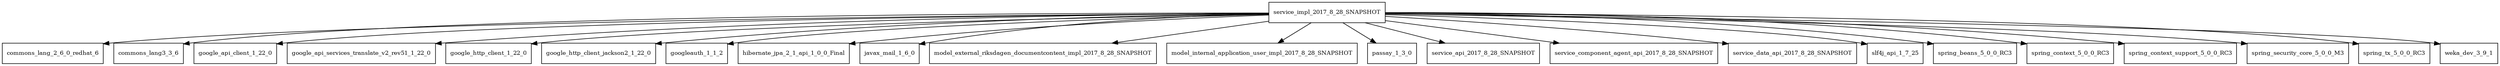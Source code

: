 digraph service_impl_2017_8_28_SNAPSHOT_dependencies {
  node [shape = box, fontsize=10.0];
  service_impl_2017_8_28_SNAPSHOT -> commons_lang_2_6_0_redhat_6;
  service_impl_2017_8_28_SNAPSHOT -> commons_lang3_3_6;
  service_impl_2017_8_28_SNAPSHOT -> google_api_client_1_22_0;
  service_impl_2017_8_28_SNAPSHOT -> google_api_services_translate_v2_rev51_1_22_0;
  service_impl_2017_8_28_SNAPSHOT -> google_http_client_1_22_0;
  service_impl_2017_8_28_SNAPSHOT -> google_http_client_jackson2_1_22_0;
  service_impl_2017_8_28_SNAPSHOT -> googleauth_1_1_2;
  service_impl_2017_8_28_SNAPSHOT -> hibernate_jpa_2_1_api_1_0_0_Final;
  service_impl_2017_8_28_SNAPSHOT -> javax_mail_1_6_0;
  service_impl_2017_8_28_SNAPSHOT -> model_external_riksdagen_documentcontent_impl_2017_8_28_SNAPSHOT;
  service_impl_2017_8_28_SNAPSHOT -> model_internal_application_user_impl_2017_8_28_SNAPSHOT;
  service_impl_2017_8_28_SNAPSHOT -> passay_1_3_0;
  service_impl_2017_8_28_SNAPSHOT -> service_api_2017_8_28_SNAPSHOT;
  service_impl_2017_8_28_SNAPSHOT -> service_component_agent_api_2017_8_28_SNAPSHOT;
  service_impl_2017_8_28_SNAPSHOT -> service_data_api_2017_8_28_SNAPSHOT;
  service_impl_2017_8_28_SNAPSHOT -> slf4j_api_1_7_25;
  service_impl_2017_8_28_SNAPSHOT -> spring_beans_5_0_0_RC3;
  service_impl_2017_8_28_SNAPSHOT -> spring_context_5_0_0_RC3;
  service_impl_2017_8_28_SNAPSHOT -> spring_context_support_5_0_0_RC3;
  service_impl_2017_8_28_SNAPSHOT -> spring_security_core_5_0_0_M3;
  service_impl_2017_8_28_SNAPSHOT -> spring_tx_5_0_0_RC3;
  service_impl_2017_8_28_SNAPSHOT -> weka_dev_3_9_1;
}
